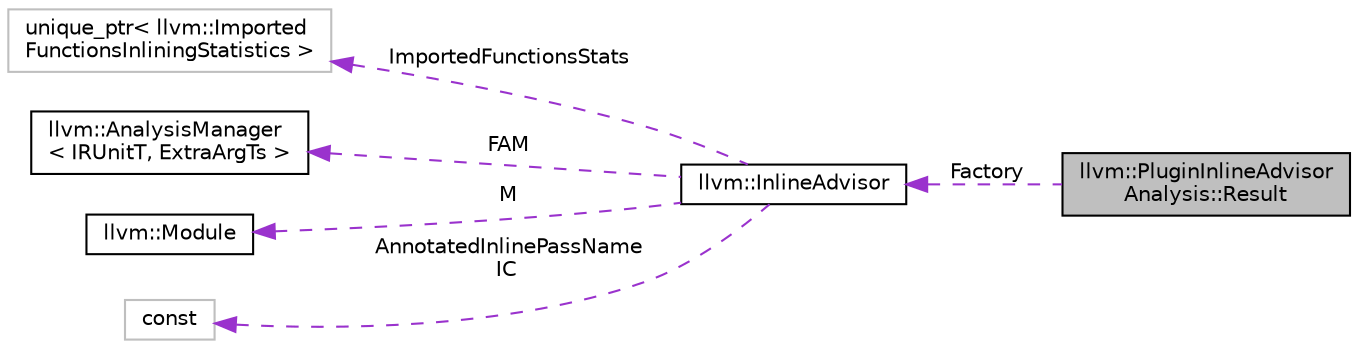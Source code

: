 digraph "llvm::PluginInlineAdvisorAnalysis::Result"
{
 // LATEX_PDF_SIZE
  bgcolor="transparent";
  edge [fontname="Helvetica",fontsize="10",labelfontname="Helvetica",labelfontsize="10"];
  node [fontname="Helvetica",fontsize="10",shape=record];
  rankdir="LR";
  Node1 [label="llvm::PluginInlineAdvisor\lAnalysis::Result",height=0.2,width=0.4,color="black", fillcolor="grey75", style="filled", fontcolor="black",tooltip=" "];
  Node2 -> Node1 [dir="back",color="darkorchid3",fontsize="10",style="dashed",label=" Factory" ,fontname="Helvetica"];
  Node2 [label="llvm::InlineAdvisor",height=0.2,width=0.4,color="black",URL="$classllvm_1_1InlineAdvisor.html",tooltip="Interface for deciding whether to inline a call site or not."];
  Node3 -> Node2 [dir="back",color="darkorchid3",fontsize="10",style="dashed",label=" ImportedFunctionsStats" ,fontname="Helvetica"];
  Node3 [label="unique_ptr\< llvm::Imported\lFunctionsInliningStatistics \>",height=0.2,width=0.4,color="grey75",tooltip=" "];
  Node4 -> Node2 [dir="back",color="darkorchid3",fontsize="10",style="dashed",label=" FAM" ,fontname="Helvetica"];
  Node4 [label="llvm::AnalysisManager\l\< IRUnitT, ExtraArgTs \>",height=0.2,width=0.4,color="black",URL="$classllvm_1_1AnalysisManager.html",tooltip="A container for analyses that lazily runs them and caches their results."];
  Node5 -> Node2 [dir="back",color="darkorchid3",fontsize="10",style="dashed",label=" M" ,fontname="Helvetica"];
  Node5 [label="llvm::Module",height=0.2,width=0.4,color="black",URL="$classllvm_1_1Module.html",tooltip="A Module instance is used to store all the information related to an LLVM module."];
  Node6 -> Node2 [dir="back",color="darkorchid3",fontsize="10",style="dashed",label=" AnnotatedInlinePassName\nIC" ,fontname="Helvetica"];
  Node6 [label="const",height=0.2,width=0.4,color="grey75",tooltip=" "];
}

